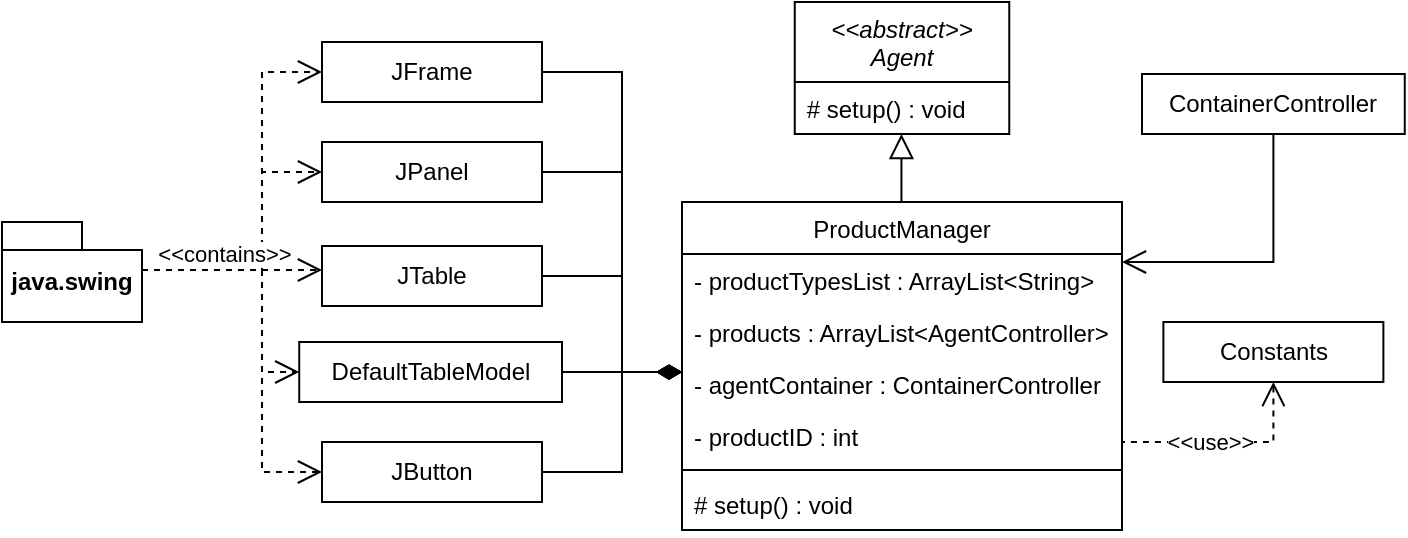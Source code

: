 <mxfile version="24.7.5">
  <diagram id="C5RBs43oDa-KdzZeNtuy" name="Page-1">
    <mxGraphModel dx="792" dy="1187" grid="1" gridSize="10" guides="1" tooltips="1" connect="1" arrows="1" fold="1" page="1" pageScale="1" pageWidth="827" pageHeight="1169" math="0" shadow="0">
      <root>
        <mxCell id="WIyWlLk6GJQsqaUBKTNV-0" />
        <mxCell id="WIyWlLk6GJQsqaUBKTNV-1" parent="WIyWlLk6GJQsqaUBKTNV-0" />
        <mxCell id="zkfFHV4jXpPFQw0GAbJ--0" value="&lt;&lt;abstract&gt;&gt;&#xa;Agent" style="swimlane;fontStyle=2;align=center;verticalAlign=top;childLayout=stackLayout;horizontal=1;startSize=40;horizontalStack=0;resizeParent=1;resizeLast=0;collapsible=1;marginBottom=0;rounded=0;shadow=0;strokeWidth=1;" parent="WIyWlLk6GJQsqaUBKTNV-1" vertex="1">
          <mxGeometry x="446.38" y="20" width="107.25" height="66" as="geometry">
            <mxRectangle x="230" y="140" width="160" height="26" as="alternateBounds" />
          </mxGeometry>
        </mxCell>
        <mxCell id="zkfFHV4jXpPFQw0GAbJ--1" value="# setup() : void" style="text;align=left;verticalAlign=top;spacingLeft=4;spacingRight=4;overflow=hidden;rotatable=0;points=[[0,0.5],[1,0.5]];portConstraint=eastwest;" parent="zkfFHV4jXpPFQw0GAbJ--0" vertex="1">
          <mxGeometry y="40" width="107.25" height="26" as="geometry" />
        </mxCell>
        <mxCell id="zkfFHV4jXpPFQw0GAbJ--6" value="ProductManager" style="swimlane;fontStyle=0;align=center;verticalAlign=top;childLayout=stackLayout;horizontal=1;startSize=26;horizontalStack=0;resizeParent=1;resizeLast=0;collapsible=1;marginBottom=0;rounded=0;shadow=0;strokeWidth=1;" parent="WIyWlLk6GJQsqaUBKTNV-1" vertex="1">
          <mxGeometry x="390" y="120" width="220" height="164" as="geometry">
            <mxRectangle x="130" y="380" width="160" height="26" as="alternateBounds" />
          </mxGeometry>
        </mxCell>
        <mxCell id="uo48DpWydSHIOrstyPxe-14" value="- productTypesList : ArrayList&lt;String&gt;" style="text;align=left;verticalAlign=top;spacingLeft=4;spacingRight=4;overflow=hidden;rotatable=0;points=[[0,0.5],[1,0.5]];portConstraint=eastwest;" parent="zkfFHV4jXpPFQw0GAbJ--6" vertex="1">
          <mxGeometry y="26" width="220" height="26" as="geometry" />
        </mxCell>
        <mxCell id="pAeidt-d0ilI6zGPQ01c-30" value="- products : ArrayList&lt;AgentController&gt;" style="text;align=left;verticalAlign=top;spacingLeft=4;spacingRight=4;overflow=hidden;rotatable=0;points=[[0,0.5],[1,0.5]];portConstraint=eastwest;" parent="zkfFHV4jXpPFQw0GAbJ--6" vertex="1">
          <mxGeometry y="52" width="220" height="26" as="geometry" />
        </mxCell>
        <mxCell id="zkfFHV4jXpPFQw0GAbJ--8" value="- agentContainer : ContainerController" style="text;align=left;verticalAlign=top;spacingLeft=4;spacingRight=4;overflow=hidden;rotatable=0;points=[[0,0.5],[1,0.5]];portConstraint=eastwest;rounded=0;shadow=0;html=0;" parent="zkfFHV4jXpPFQw0GAbJ--6" vertex="1">
          <mxGeometry y="78" width="220" height="26" as="geometry" />
        </mxCell>
        <mxCell id="3qOFRt8D9cqVfBlaZG_P-0" value="- productID : int" style="text;align=left;verticalAlign=top;spacingLeft=4;spacingRight=4;overflow=hidden;rotatable=0;points=[[0,0.5],[1,0.5]];portConstraint=eastwest;rounded=0;shadow=0;html=0;" parent="zkfFHV4jXpPFQw0GAbJ--6" vertex="1">
          <mxGeometry y="104" width="220" height="26" as="geometry" />
        </mxCell>
        <mxCell id="zkfFHV4jXpPFQw0GAbJ--9" value="" style="line;html=1;strokeWidth=1;align=left;verticalAlign=middle;spacingTop=-1;spacingLeft=3;spacingRight=3;rotatable=0;labelPosition=right;points=[];portConstraint=eastwest;" parent="zkfFHV4jXpPFQw0GAbJ--6" vertex="1">
          <mxGeometry y="130" width="220" height="8" as="geometry" />
        </mxCell>
        <mxCell id="zkfFHV4jXpPFQw0GAbJ--10" value="# setup() : void" style="text;align=left;verticalAlign=top;spacingLeft=4;spacingRight=4;overflow=hidden;rotatable=0;points=[[0,0.5],[1,0.5]];portConstraint=eastwest;fontStyle=0" parent="zkfFHV4jXpPFQw0GAbJ--6" vertex="1">
          <mxGeometry y="138" width="220" height="26" as="geometry" />
        </mxCell>
        <mxCell id="zkfFHV4jXpPFQw0GAbJ--12" value="" style="endArrow=block;endSize=10;endFill=0;shadow=0;strokeWidth=1;rounded=0;curved=0;edgeStyle=elbowEdgeStyle;elbow=vertical;" parent="WIyWlLk6GJQsqaUBKTNV-1" edge="1">
          <mxGeometry width="160" relative="1" as="geometry">
            <mxPoint x="499.72" y="120" as="sourcePoint" />
            <mxPoint x="499.72" y="86" as="targetPoint" />
            <Array as="points" />
          </mxGeometry>
        </mxCell>
        <mxCell id="pAeidt-d0ilI6zGPQ01c-15" style="edgeStyle=orthogonalEdgeStyle;rounded=0;orthogonalLoop=1;jettySize=auto;html=1;endArrow=diamondThin;endFill=1;startSize=10;endSize=10;exitX=1;exitY=0.5;exitDx=0;exitDy=0;" parent="WIyWlLk6GJQsqaUBKTNV-1" source="pAeidt-d0ilI6zGPQ01c-8" edge="1">
          <mxGeometry relative="1" as="geometry">
            <mxPoint x="390" y="205.029" as="targetPoint" />
            <Array as="points">
              <mxPoint x="360" y="105" />
              <mxPoint x="360" y="205" />
            </Array>
          </mxGeometry>
        </mxCell>
        <mxCell id="pAeidt-d0ilI6zGPQ01c-8" value="JPanel" style="rounded=0;whiteSpace=wrap;html=1;" parent="WIyWlLk6GJQsqaUBKTNV-1" vertex="1">
          <mxGeometry x="210" y="90" width="110" height="30" as="geometry" />
        </mxCell>
        <mxCell id="pAeidt-d0ilI6zGPQ01c-16" style="edgeStyle=orthogonalEdgeStyle;rounded=0;orthogonalLoop=1;jettySize=auto;html=1;endArrow=diamondThin;endFill=1;startSize=10;endSize=10;exitX=1;exitY=0.5;exitDx=0;exitDy=0;" parent="WIyWlLk6GJQsqaUBKTNV-1" source="pAeidt-d0ilI6zGPQ01c-9" edge="1">
          <mxGeometry relative="1" as="geometry">
            <mxPoint x="390" y="205.029" as="targetPoint" />
            <Array as="points">
              <mxPoint x="360" y="157" />
              <mxPoint x="360" y="205" />
            </Array>
          </mxGeometry>
        </mxCell>
        <mxCell id="pAeidt-d0ilI6zGPQ01c-9" value="JTable" style="rounded=0;whiteSpace=wrap;html=1;" parent="WIyWlLk6GJQsqaUBKTNV-1" vertex="1">
          <mxGeometry x="210" y="142" width="110" height="30" as="geometry" />
        </mxCell>
        <mxCell id="pAeidt-d0ilI6zGPQ01c-17" style="edgeStyle=orthogonalEdgeStyle;rounded=0;orthogonalLoop=1;jettySize=auto;html=1;endArrow=diamondThin;endFill=1;startSize=10;endSize=10;exitX=1;exitY=0.5;exitDx=0;exitDy=0;" parent="WIyWlLk6GJQsqaUBKTNV-1" source="pAeidt-d0ilI6zGPQ01c-10" edge="1">
          <mxGeometry relative="1" as="geometry">
            <mxPoint x="390" y="205.029" as="targetPoint" />
            <Array as="points">
              <mxPoint x="375" y="205" />
              <mxPoint x="375" y="205" />
            </Array>
          </mxGeometry>
        </mxCell>
        <mxCell id="pAeidt-d0ilI6zGPQ01c-10" value="DefaultTableModel" style="rounded=0;whiteSpace=wrap;html=1;" parent="WIyWlLk6GJQsqaUBKTNV-1" vertex="1">
          <mxGeometry x="198.62" y="190" width="131.38" height="30" as="geometry" />
        </mxCell>
        <mxCell id="pAeidt-d0ilI6zGPQ01c-20" style="edgeStyle=orthogonalEdgeStyle;rounded=0;orthogonalLoop=1;jettySize=auto;html=1;endArrow=diamondThin;endFill=1;startSize=10;endSize=10;" parent="WIyWlLk6GJQsqaUBKTNV-1" source="pAeidt-d0ilI6zGPQ01c-13" edge="1">
          <mxGeometry relative="1" as="geometry">
            <mxPoint x="319.0" y="295" as="sourcePoint" />
            <mxPoint x="390" y="205.029" as="targetPoint" />
            <Array as="points">
              <mxPoint x="360" y="255" />
              <mxPoint x="360" y="205" />
            </Array>
          </mxGeometry>
        </mxCell>
        <mxCell id="pAeidt-d0ilI6zGPQ01c-13" value="JButton" style="rounded=0;whiteSpace=wrap;html=1;" parent="WIyWlLk6GJQsqaUBKTNV-1" vertex="1">
          <mxGeometry x="210" y="240" width="110" height="30" as="geometry" />
        </mxCell>
        <mxCell id="pAeidt-d0ilI6zGPQ01c-26" style="edgeStyle=orthogonalEdgeStyle;rounded=0;orthogonalLoop=1;jettySize=auto;html=1;endSize=10;endArrow=open;endFill=0;" parent="WIyWlLk6GJQsqaUBKTNV-1" source="pAeidt-d0ilI6zGPQ01c-21" target="zkfFHV4jXpPFQw0GAbJ--6" edge="1">
          <mxGeometry relative="1" as="geometry">
            <mxPoint x="605" y="90" as="targetPoint" />
            <Array as="points">
              <mxPoint x="686" y="150" />
            </Array>
          </mxGeometry>
        </mxCell>
        <mxCell id="pAeidt-d0ilI6zGPQ01c-21" value="ContainerController" style="rounded=0;whiteSpace=wrap;html=1;" parent="WIyWlLk6GJQsqaUBKTNV-1" vertex="1">
          <mxGeometry x="620" y="56" width="131.38" height="30" as="geometry" />
        </mxCell>
        <mxCell id="pAeidt-d0ilI6zGPQ01c-23" style="edgeStyle=orthogonalEdgeStyle;rounded=0;orthogonalLoop=1;jettySize=auto;html=1;endSize=10;endArrow=diamondThin;endFill=1;" parent="WIyWlLk6GJQsqaUBKTNV-1" source="pAeidt-d0ilI6zGPQ01c-22" edge="1">
          <mxGeometry relative="1" as="geometry">
            <mxPoint x="390" y="205.029" as="targetPoint" />
            <Array as="points">
              <mxPoint x="360" y="55" />
              <mxPoint x="360" y="205" />
            </Array>
          </mxGeometry>
        </mxCell>
        <mxCell id="pAeidt-d0ilI6zGPQ01c-22" value="JFrame" style="rounded=0;whiteSpace=wrap;html=1;" parent="WIyWlLk6GJQsqaUBKTNV-1" vertex="1">
          <mxGeometry x="210" y="40" width="110" height="30" as="geometry" />
        </mxCell>
        <mxCell id="pAeidt-d0ilI6zGPQ01c-27" value="Constants" style="rounded=0;whiteSpace=wrap;html=1;" parent="WIyWlLk6GJQsqaUBKTNV-1" vertex="1">
          <mxGeometry x="630.69" y="180" width="110" height="30" as="geometry" />
        </mxCell>
        <mxCell id="pAeidt-d0ilI6zGPQ01c-28" style="edgeStyle=orthogonalEdgeStyle;rounded=0;orthogonalLoop=1;jettySize=auto;html=1;endSize=10;endArrow=none;endFill=0;dashed=1;startArrow=open;startFill=0;startSize=10;" parent="WIyWlLk6GJQsqaUBKTNV-1" source="pAeidt-d0ilI6zGPQ01c-27" target="zkfFHV4jXpPFQw0GAbJ--6" edge="1">
          <mxGeometry relative="1" as="geometry">
            <mxPoint x="696" y="90" as="sourcePoint" />
            <mxPoint x="605.0" y="260" as="targetPoint" />
            <Array as="points">
              <mxPoint x="686" y="240" />
            </Array>
          </mxGeometry>
        </mxCell>
        <mxCell id="pAeidt-d0ilI6zGPQ01c-29" value="&amp;lt;&amp;lt;use&amp;gt;&amp;gt;" style="edgeLabel;html=1;align=center;verticalAlign=middle;resizable=0;points=[];" parent="pAeidt-d0ilI6zGPQ01c-28" vertex="1" connectable="0">
          <mxGeometry x="0.161" relative="1" as="geometry">
            <mxPoint as="offset" />
          </mxGeometry>
        </mxCell>
        <mxCell id="RA6bnnp4AeprtvjU2am9-0" style="edgeStyle=orthogonalEdgeStyle;rounded=0;orthogonalLoop=1;jettySize=auto;html=1;dashed=1;endArrow=open;endFill=0;endSize=10;" edge="1" parent="WIyWlLk6GJQsqaUBKTNV-1" source="RA6bnnp4AeprtvjU2am9-2" target="pAeidt-d0ilI6zGPQ01c-22">
          <mxGeometry relative="1" as="geometry">
            <mxPoint x="241" y="45" as="targetPoint" />
            <Array as="points">
              <mxPoint x="180" y="154" />
              <mxPoint x="180" y="55" />
            </Array>
          </mxGeometry>
        </mxCell>
        <mxCell id="RA6bnnp4AeprtvjU2am9-1" style="edgeStyle=orthogonalEdgeStyle;rounded=0;orthogonalLoop=1;jettySize=auto;html=1;dashed=1;endArrow=open;endFill=0;endSize=10;" edge="1" parent="WIyWlLk6GJQsqaUBKTNV-1" source="RA6bnnp4AeprtvjU2am9-2" target="pAeidt-d0ilI6zGPQ01c-8">
          <mxGeometry relative="1" as="geometry">
            <mxPoint x="241" y="95" as="targetPoint" />
            <Array as="points">
              <mxPoint x="180" y="154" />
              <mxPoint x="180" y="105" />
            </Array>
          </mxGeometry>
        </mxCell>
        <mxCell id="RA6bnnp4AeprtvjU2am9-2" value="java.swing" style="shape=folder;fontStyle=1;spacingTop=10;tabWidth=40;tabHeight=14;tabPosition=left;html=1;whiteSpace=wrap;" vertex="1" parent="WIyWlLk6GJQsqaUBKTNV-1">
          <mxGeometry x="50" y="130" width="70" height="50" as="geometry" />
        </mxCell>
        <mxCell id="RA6bnnp4AeprtvjU2am9-3" style="edgeStyle=orthogonalEdgeStyle;rounded=0;orthogonalLoop=1;jettySize=auto;html=1;dashed=1;endArrow=open;endFill=0;endSize=10;" edge="1" parent="WIyWlLk6GJQsqaUBKTNV-1" source="RA6bnnp4AeprtvjU2am9-2" target="pAeidt-d0ilI6zGPQ01c-9">
          <mxGeometry relative="1" as="geometry">
            <mxPoint x="140" y="164" as="sourcePoint" />
            <mxPoint x="181" y="106" as="targetPoint" />
            <Array as="points">
              <mxPoint x="200" y="154" />
              <mxPoint x="200" y="154" />
            </Array>
          </mxGeometry>
        </mxCell>
        <mxCell id="RA6bnnp4AeprtvjU2am9-4" style="edgeStyle=orthogonalEdgeStyle;rounded=0;orthogonalLoop=1;jettySize=auto;html=1;dashed=1;endArrow=open;endFill=0;endSize=10;" edge="1" parent="WIyWlLk6GJQsqaUBKTNV-1" source="RA6bnnp4AeprtvjU2am9-2" target="pAeidt-d0ilI6zGPQ01c-10">
          <mxGeometry relative="1" as="geometry">
            <mxPoint x="150" y="174" as="sourcePoint" />
            <mxPoint x="170" y="154" as="targetPoint" />
            <Array as="points">
              <mxPoint x="180" y="154" />
              <mxPoint x="180" y="205" />
            </Array>
          </mxGeometry>
        </mxCell>
        <mxCell id="RA6bnnp4AeprtvjU2am9-5" style="edgeStyle=orthogonalEdgeStyle;rounded=0;orthogonalLoop=1;jettySize=auto;html=1;dashed=1;endArrow=open;endFill=0;endSize=10;" edge="1" parent="WIyWlLk6GJQsqaUBKTNV-1" source="RA6bnnp4AeprtvjU2am9-2" target="pAeidt-d0ilI6zGPQ01c-13">
          <mxGeometry relative="1" as="geometry">
            <mxPoint x="140" y="164" as="sourcePoint" />
            <mxPoint x="181" y="204" as="targetPoint" />
            <Array as="points">
              <mxPoint x="180" y="154" />
              <mxPoint x="180" y="255" />
            </Array>
          </mxGeometry>
        </mxCell>
        <mxCell id="RA6bnnp4AeprtvjU2am9-11" value="&amp;lt;&amp;lt;contains&amp;gt;&amp;gt;" style="edgeLabel;html=1;align=center;verticalAlign=middle;resizable=0;points=[];" vertex="1" connectable="0" parent="RA6bnnp4AeprtvjU2am9-5">
          <mxGeometry x="-0.505" relative="1" as="geometry">
            <mxPoint x="-7" y="-8" as="offset" />
          </mxGeometry>
        </mxCell>
      </root>
    </mxGraphModel>
  </diagram>
</mxfile>
